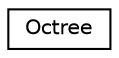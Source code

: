 digraph G
{
  edge [fontname="Helvetica",fontsize="10",labelfontname="Helvetica",labelfontsize="10"];
  node [fontname="Helvetica",fontsize="10",shape=record];
  rankdir=LR;
  Node1 [label="Octree",height=0.2,width=0.4,color="black", fillcolor="white", style="filled",URL="$d9/d02/structOctree.html"];
}

